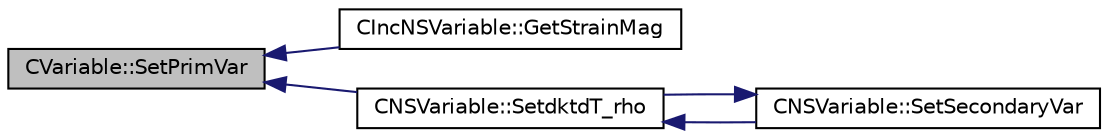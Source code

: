 digraph "CVariable::SetPrimVar"
{
  edge [fontname="Helvetica",fontsize="10",labelfontname="Helvetica",labelfontsize="10"];
  node [fontname="Helvetica",fontsize="10",shape=record];
  rankdir="LR";
  Node5616 [label="CVariable::SetPrimVar",height=0.2,width=0.4,color="black", fillcolor="grey75", style="filled", fontcolor="black"];
  Node5616 -> Node5617 [dir="back",color="midnightblue",fontsize="10",style="solid",fontname="Helvetica"];
  Node5617 [label="CIncNSVariable::GetStrainMag",height=0.2,width=0.4,color="black", fillcolor="white", style="filled",URL="$class_c_inc_n_s_variable.html#a7d5ba854a99c0432be51115078bfa036",tooltip="Get the value of the magnitude of rate of strain. "];
  Node5616 -> Node5618 [dir="back",color="midnightblue",fontsize="10",style="solid",fontname="Helvetica"];
  Node5618 [label="CNSVariable::SetdktdT_rho",height=0.2,width=0.4,color="black", fillcolor="white", style="filled",URL="$class_c_n_s_variable.html#a3d749ea73bdc0f7dd45aa2ed713e768b",tooltip="Set the derivative of thermal conductivity with respect to temperature (at constant density)..."];
  Node5618 -> Node5619 [dir="back",color="midnightblue",fontsize="10",style="solid",fontname="Helvetica"];
  Node5619 [label="CNSVariable::SetSecondaryVar",height=0.2,width=0.4,color="black", fillcolor="white", style="filled",URL="$class_c_n_s_variable.html#a574bbbfda4f2191f836d2e3e7e1c8b3e",tooltip="Set all the secondary variables (partial derivatives) for compressible flows. "];
  Node5619 -> Node5618 [dir="back",color="midnightblue",fontsize="10",style="solid",fontname="Helvetica"];
}
